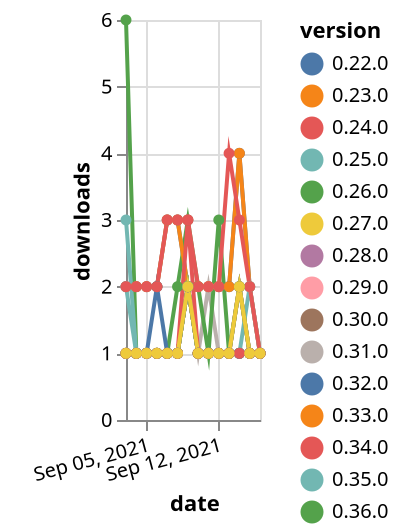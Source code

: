 {"$schema": "https://vega.github.io/schema/vega-lite/v5.json", "description": "A simple bar chart with embedded data.", "data": {"values": [{"date": "2021-09-03", "total": 2895, "delta": 2, "version": "0.22.0"}, {"date": "2021-09-04", "total": 2897, "delta": 2, "version": "0.22.0"}, {"date": "2021-09-05", "total": 2899, "delta": 2, "version": "0.22.0"}, {"date": "2021-09-06", "total": 2901, "delta": 2, "version": "0.22.0"}, {"date": "2021-09-07", "total": 2904, "delta": 3, "version": "0.22.0"}, {"date": "2021-09-08", "total": 2907, "delta": 3, "version": "0.22.0"}, {"date": "2021-09-09", "total": 2909, "delta": 2, "version": "0.22.0"}, {"date": "2021-09-10", "total": 2911, "delta": 2, "version": "0.22.0"}, {"date": "2021-09-11", "total": 2913, "delta": 2, "version": "0.22.0"}, {"date": "2021-09-12", "total": 2915, "delta": 2, "version": "0.22.0"}, {"date": "2021-09-13", "total": 2917, "delta": 2, "version": "0.22.0"}, {"date": "2021-09-14", "total": 2921, "delta": 4, "version": "0.22.0"}, {"date": "2021-09-15", "total": 2923, "delta": 2, "version": "0.22.0"}, {"date": "2021-09-16", "total": 2924, "delta": 1, "version": "0.22.0"}, {"date": "2021-09-03", "total": 255, "delta": 1, "version": "0.31.0"}, {"date": "2021-09-04", "total": 256, "delta": 1, "version": "0.31.0"}, {"date": "2021-09-05", "total": 257, "delta": 1, "version": "0.31.0"}, {"date": "2021-09-06", "total": 258, "delta": 1, "version": "0.31.0"}, {"date": "2021-09-07", "total": 259, "delta": 1, "version": "0.31.0"}, {"date": "2021-09-08", "total": 260, "delta": 1, "version": "0.31.0"}, {"date": "2021-09-09", "total": 262, "delta": 2, "version": "0.31.0"}, {"date": "2021-09-10", "total": 263, "delta": 1, "version": "0.31.0"}, {"date": "2021-09-11", "total": 265, "delta": 2, "version": "0.31.0"}, {"date": "2021-09-12", "total": 266, "delta": 1, "version": "0.31.0"}, {"date": "2021-09-13", "total": 267, "delta": 1, "version": "0.31.0"}, {"date": "2021-09-14", "total": 268, "delta": 1, "version": "0.31.0"}, {"date": "2021-09-15", "total": 269, "delta": 1, "version": "0.31.0"}, {"date": "2021-09-16", "total": 270, "delta": 1, "version": "0.31.0"}, {"date": "2021-09-03", "total": 252, "delta": 1, "version": "0.29.0"}, {"date": "2021-09-04", "total": 253, "delta": 1, "version": "0.29.0"}, {"date": "2021-09-05", "total": 254, "delta": 1, "version": "0.29.0"}, {"date": "2021-09-06", "total": 255, "delta": 1, "version": "0.29.0"}, {"date": "2021-09-07", "total": 256, "delta": 1, "version": "0.29.0"}, {"date": "2021-09-08", "total": 257, "delta": 1, "version": "0.29.0"}, {"date": "2021-09-09", "total": 259, "delta": 2, "version": "0.29.0"}, {"date": "2021-09-10", "total": 260, "delta": 1, "version": "0.29.0"}, {"date": "2021-09-11", "total": 261, "delta": 1, "version": "0.29.0"}, {"date": "2021-09-12", "total": 262, "delta": 1, "version": "0.29.0"}, {"date": "2021-09-13", "total": 263, "delta": 1, "version": "0.29.0"}, {"date": "2021-09-14", "total": 265, "delta": 2, "version": "0.29.0"}, {"date": "2021-09-15", "total": 266, "delta": 1, "version": "0.29.0"}, {"date": "2021-09-16", "total": 267, "delta": 1, "version": "0.29.0"}, {"date": "2021-09-03", "total": 233, "delta": 1, "version": "0.30.0"}, {"date": "2021-09-04", "total": 234, "delta": 1, "version": "0.30.0"}, {"date": "2021-09-05", "total": 235, "delta": 1, "version": "0.30.0"}, {"date": "2021-09-06", "total": 236, "delta": 1, "version": "0.30.0"}, {"date": "2021-09-07", "total": 237, "delta": 1, "version": "0.30.0"}, {"date": "2021-09-08", "total": 238, "delta": 1, "version": "0.30.0"}, {"date": "2021-09-09", "total": 240, "delta": 2, "version": "0.30.0"}, {"date": "2021-09-10", "total": 241, "delta": 1, "version": "0.30.0"}, {"date": "2021-09-11", "total": 242, "delta": 1, "version": "0.30.0"}, {"date": "2021-09-12", "total": 243, "delta": 1, "version": "0.30.0"}, {"date": "2021-09-13", "total": 244, "delta": 1, "version": "0.30.0"}, {"date": "2021-09-14", "total": 246, "delta": 2, "version": "0.30.0"}, {"date": "2021-09-15", "total": 247, "delta": 1, "version": "0.30.0"}, {"date": "2021-09-16", "total": 248, "delta": 1, "version": "0.30.0"}, {"date": "2021-09-03", "total": 47, "delta": 6, "version": "0.36.0"}, {"date": "2021-09-04", "total": 48, "delta": 1, "version": "0.36.0"}, {"date": "2021-09-05", "total": 49, "delta": 1, "version": "0.36.0"}, {"date": "2021-09-06", "total": 50, "delta": 1, "version": "0.36.0"}, {"date": "2021-09-07", "total": 51, "delta": 1, "version": "0.36.0"}, {"date": "2021-09-08", "total": 53, "delta": 2, "version": "0.36.0"}, {"date": "2021-09-09", "total": 56, "delta": 3, "version": "0.36.0"}, {"date": "2021-09-10", "total": 58, "delta": 2, "version": "0.36.0"}, {"date": "2021-09-11", "total": 59, "delta": 1, "version": "0.36.0"}, {"date": "2021-09-12", "total": 62, "delta": 3, "version": "0.36.0"}, {"date": "2021-09-13", "total": 63, "delta": 1, "version": "0.36.0"}, {"date": "2021-09-14", "total": 64, "delta": 1, "version": "0.36.0"}, {"date": "2021-09-15", "total": 65, "delta": 1, "version": "0.36.0"}, {"date": "2021-09-16", "total": 66, "delta": 1, "version": "0.36.0"}, {"date": "2021-09-03", "total": 191, "delta": 1, "version": "0.33.0"}, {"date": "2021-09-04", "total": 192, "delta": 1, "version": "0.33.0"}, {"date": "2021-09-05", "total": 193, "delta": 1, "version": "0.33.0"}, {"date": "2021-09-06", "total": 194, "delta": 1, "version": "0.33.0"}, {"date": "2021-09-07", "total": 195, "delta": 1, "version": "0.33.0"}, {"date": "2021-09-08", "total": 196, "delta": 1, "version": "0.33.0"}, {"date": "2021-09-09", "total": 198, "delta": 2, "version": "0.33.0"}, {"date": "2021-09-10", "total": 199, "delta": 1, "version": "0.33.0"}, {"date": "2021-09-11", "total": 200, "delta": 1, "version": "0.33.0"}, {"date": "2021-09-12", "total": 201, "delta": 1, "version": "0.33.0"}, {"date": "2021-09-13", "total": 202, "delta": 1, "version": "0.33.0"}, {"date": "2021-09-14", "total": 203, "delta": 1, "version": "0.33.0"}, {"date": "2021-09-15", "total": 204, "delta": 1, "version": "0.33.0"}, {"date": "2021-09-16", "total": 205, "delta": 1, "version": "0.33.0"}, {"date": "2021-09-03", "total": 2596, "delta": 2, "version": "0.23.0"}, {"date": "2021-09-04", "total": 2598, "delta": 2, "version": "0.23.0"}, {"date": "2021-09-05", "total": 2600, "delta": 2, "version": "0.23.0"}, {"date": "2021-09-06", "total": 2602, "delta": 2, "version": "0.23.0"}, {"date": "2021-09-07", "total": 2605, "delta": 3, "version": "0.23.0"}, {"date": "2021-09-08", "total": 2608, "delta": 3, "version": "0.23.0"}, {"date": "2021-09-09", "total": 2610, "delta": 2, "version": "0.23.0"}, {"date": "2021-09-10", "total": 2612, "delta": 2, "version": "0.23.0"}, {"date": "2021-09-11", "total": 2614, "delta": 2, "version": "0.23.0"}, {"date": "2021-09-12", "total": 2616, "delta": 2, "version": "0.23.0"}, {"date": "2021-09-13", "total": 2618, "delta": 2, "version": "0.23.0"}, {"date": "2021-09-14", "total": 2622, "delta": 4, "version": "0.23.0"}, {"date": "2021-09-15", "total": 2624, "delta": 2, "version": "0.23.0"}, {"date": "2021-09-16", "total": 2625, "delta": 1, "version": "0.23.0"}, {"date": "2021-09-03", "total": 174, "delta": 3, "version": "0.35.0"}, {"date": "2021-09-04", "total": 175, "delta": 1, "version": "0.35.0"}, {"date": "2021-09-05", "total": 176, "delta": 1, "version": "0.35.0"}, {"date": "2021-09-06", "total": 177, "delta": 1, "version": "0.35.0"}, {"date": "2021-09-07", "total": 178, "delta": 1, "version": "0.35.0"}, {"date": "2021-09-08", "total": 179, "delta": 1, "version": "0.35.0"}, {"date": "2021-09-09", "total": 181, "delta": 2, "version": "0.35.0"}, {"date": "2021-09-10", "total": 182, "delta": 1, "version": "0.35.0"}, {"date": "2021-09-11", "total": 183, "delta": 1, "version": "0.35.0"}, {"date": "2021-09-12", "total": 184, "delta": 1, "version": "0.35.0"}, {"date": "2021-09-13", "total": 185, "delta": 1, "version": "0.35.0"}, {"date": "2021-09-14", "total": 186, "delta": 1, "version": "0.35.0"}, {"date": "2021-09-15", "total": 188, "delta": 2, "version": "0.35.0"}, {"date": "2021-09-16", "total": 189, "delta": 1, "version": "0.35.0"}, {"date": "2021-09-03", "total": 336, "delta": 2, "version": "0.25.0"}, {"date": "2021-09-04", "total": 337, "delta": 1, "version": "0.25.0"}, {"date": "2021-09-05", "total": 338, "delta": 1, "version": "0.25.0"}, {"date": "2021-09-06", "total": 339, "delta": 1, "version": "0.25.0"}, {"date": "2021-09-07", "total": 340, "delta": 1, "version": "0.25.0"}, {"date": "2021-09-08", "total": 341, "delta": 1, "version": "0.25.0"}, {"date": "2021-09-09", "total": 343, "delta": 2, "version": "0.25.0"}, {"date": "2021-09-10", "total": 344, "delta": 1, "version": "0.25.0"}, {"date": "2021-09-11", "total": 345, "delta": 1, "version": "0.25.0"}, {"date": "2021-09-12", "total": 346, "delta": 1, "version": "0.25.0"}, {"date": "2021-09-13", "total": 347, "delta": 1, "version": "0.25.0"}, {"date": "2021-09-14", "total": 348, "delta": 1, "version": "0.25.0"}, {"date": "2021-09-15", "total": 349, "delta": 1, "version": "0.25.0"}, {"date": "2021-09-16", "total": 350, "delta": 1, "version": "0.25.0"}, {"date": "2021-09-03", "total": 192, "delta": 1, "version": "0.32.0"}, {"date": "2021-09-04", "total": 193, "delta": 1, "version": "0.32.0"}, {"date": "2021-09-05", "total": 194, "delta": 1, "version": "0.32.0"}, {"date": "2021-09-06", "total": 196, "delta": 2, "version": "0.32.0"}, {"date": "2021-09-07", "total": 197, "delta": 1, "version": "0.32.0"}, {"date": "2021-09-08", "total": 198, "delta": 1, "version": "0.32.0"}, {"date": "2021-09-09", "total": 200, "delta": 2, "version": "0.32.0"}, {"date": "2021-09-10", "total": 201, "delta": 1, "version": "0.32.0"}, {"date": "2021-09-11", "total": 202, "delta": 1, "version": "0.32.0"}, {"date": "2021-09-12", "total": 203, "delta": 1, "version": "0.32.0"}, {"date": "2021-09-13", "total": 204, "delta": 1, "version": "0.32.0"}, {"date": "2021-09-14", "total": 205, "delta": 1, "version": "0.32.0"}, {"date": "2021-09-15", "total": 206, "delta": 1, "version": "0.32.0"}, {"date": "2021-09-16", "total": 207, "delta": 1, "version": "0.32.0"}, {"date": "2021-09-03", "total": 2831, "delta": 2, "version": "0.24.0"}, {"date": "2021-09-04", "total": 2833, "delta": 2, "version": "0.24.0"}, {"date": "2021-09-05", "total": 2835, "delta": 2, "version": "0.24.0"}, {"date": "2021-09-06", "total": 2837, "delta": 2, "version": "0.24.0"}, {"date": "2021-09-07", "total": 2840, "delta": 3, "version": "0.24.0"}, {"date": "2021-09-08", "total": 2843, "delta": 3, "version": "0.24.0"}, {"date": "2021-09-09", "total": 2846, "delta": 3, "version": "0.24.0"}, {"date": "2021-09-10", "total": 2848, "delta": 2, "version": "0.24.0"}, {"date": "2021-09-11", "total": 2850, "delta": 2, "version": "0.24.0"}, {"date": "2021-09-12", "total": 2852, "delta": 2, "version": "0.24.0"}, {"date": "2021-09-13", "total": 2856, "delta": 4, "version": "0.24.0"}, {"date": "2021-09-14", "total": 2859, "delta": 3, "version": "0.24.0"}, {"date": "2021-09-15", "total": 2861, "delta": 2, "version": "0.24.0"}, {"date": "2021-09-16", "total": 2862, "delta": 1, "version": "0.24.0"}, {"date": "2021-09-03", "total": 253, "delta": 1, "version": "0.28.0"}, {"date": "2021-09-04", "total": 254, "delta": 1, "version": "0.28.0"}, {"date": "2021-09-05", "total": 255, "delta": 1, "version": "0.28.0"}, {"date": "2021-09-06", "total": 256, "delta": 1, "version": "0.28.0"}, {"date": "2021-09-07", "total": 257, "delta": 1, "version": "0.28.0"}, {"date": "2021-09-08", "total": 258, "delta": 1, "version": "0.28.0"}, {"date": "2021-09-09", "total": 260, "delta": 2, "version": "0.28.0"}, {"date": "2021-09-10", "total": 261, "delta": 1, "version": "0.28.0"}, {"date": "2021-09-11", "total": 262, "delta": 1, "version": "0.28.0"}, {"date": "2021-09-12", "total": 263, "delta": 1, "version": "0.28.0"}, {"date": "2021-09-13", "total": 264, "delta": 1, "version": "0.28.0"}, {"date": "2021-09-14", "total": 266, "delta": 2, "version": "0.28.0"}, {"date": "2021-09-15", "total": 267, "delta": 1, "version": "0.28.0"}, {"date": "2021-09-16", "total": 268, "delta": 1, "version": "0.28.0"}, {"date": "2021-09-03", "total": 298, "delta": 1, "version": "0.26.0"}, {"date": "2021-09-04", "total": 299, "delta": 1, "version": "0.26.0"}, {"date": "2021-09-05", "total": 300, "delta": 1, "version": "0.26.0"}, {"date": "2021-09-06", "total": 301, "delta": 1, "version": "0.26.0"}, {"date": "2021-09-07", "total": 302, "delta": 1, "version": "0.26.0"}, {"date": "2021-09-08", "total": 303, "delta": 1, "version": "0.26.0"}, {"date": "2021-09-09", "total": 305, "delta": 2, "version": "0.26.0"}, {"date": "2021-09-10", "total": 306, "delta": 1, "version": "0.26.0"}, {"date": "2021-09-11", "total": 307, "delta": 1, "version": "0.26.0"}, {"date": "2021-09-12", "total": 308, "delta": 1, "version": "0.26.0"}, {"date": "2021-09-13", "total": 309, "delta": 1, "version": "0.26.0"}, {"date": "2021-09-14", "total": 311, "delta": 2, "version": "0.26.0"}, {"date": "2021-09-15", "total": 312, "delta": 1, "version": "0.26.0"}, {"date": "2021-09-16", "total": 313, "delta": 1, "version": "0.26.0"}, {"date": "2021-09-03", "total": 249, "delta": 1, "version": "0.34.0"}, {"date": "2021-09-04", "total": 250, "delta": 1, "version": "0.34.0"}, {"date": "2021-09-05", "total": 251, "delta": 1, "version": "0.34.0"}, {"date": "2021-09-06", "total": 252, "delta": 1, "version": "0.34.0"}, {"date": "2021-09-07", "total": 253, "delta": 1, "version": "0.34.0"}, {"date": "2021-09-08", "total": 254, "delta": 1, "version": "0.34.0"}, {"date": "2021-09-09", "total": 257, "delta": 3, "version": "0.34.0"}, {"date": "2021-09-10", "total": 258, "delta": 1, "version": "0.34.0"}, {"date": "2021-09-11", "total": 259, "delta": 1, "version": "0.34.0"}, {"date": "2021-09-12", "total": 260, "delta": 1, "version": "0.34.0"}, {"date": "2021-09-13", "total": 261, "delta": 1, "version": "0.34.0"}, {"date": "2021-09-14", "total": 262, "delta": 1, "version": "0.34.0"}, {"date": "2021-09-15", "total": 263, "delta": 1, "version": "0.34.0"}, {"date": "2021-09-16", "total": 264, "delta": 1, "version": "0.34.0"}, {"date": "2021-09-03", "total": 306, "delta": 1, "version": "0.27.0"}, {"date": "2021-09-04", "total": 307, "delta": 1, "version": "0.27.0"}, {"date": "2021-09-05", "total": 308, "delta": 1, "version": "0.27.0"}, {"date": "2021-09-06", "total": 309, "delta": 1, "version": "0.27.0"}, {"date": "2021-09-07", "total": 310, "delta": 1, "version": "0.27.0"}, {"date": "2021-09-08", "total": 311, "delta": 1, "version": "0.27.0"}, {"date": "2021-09-09", "total": 313, "delta": 2, "version": "0.27.0"}, {"date": "2021-09-10", "total": 314, "delta": 1, "version": "0.27.0"}, {"date": "2021-09-11", "total": 315, "delta": 1, "version": "0.27.0"}, {"date": "2021-09-12", "total": 316, "delta": 1, "version": "0.27.0"}, {"date": "2021-09-13", "total": 317, "delta": 1, "version": "0.27.0"}, {"date": "2021-09-14", "total": 319, "delta": 2, "version": "0.27.0"}, {"date": "2021-09-15", "total": 320, "delta": 1, "version": "0.27.0"}, {"date": "2021-09-16", "total": 321, "delta": 1, "version": "0.27.0"}]}, "width": "container", "mark": {"type": "line", "point": {"filled": true}}, "encoding": {"x": {"field": "date", "type": "temporal", "timeUnit": "yearmonthdate", "title": "date", "axis": {"labelAngle": -15}}, "y": {"field": "delta", "type": "quantitative", "title": "downloads"}, "color": {"field": "version", "type": "nominal"}, "tooltip": {"field": "delta"}}}
